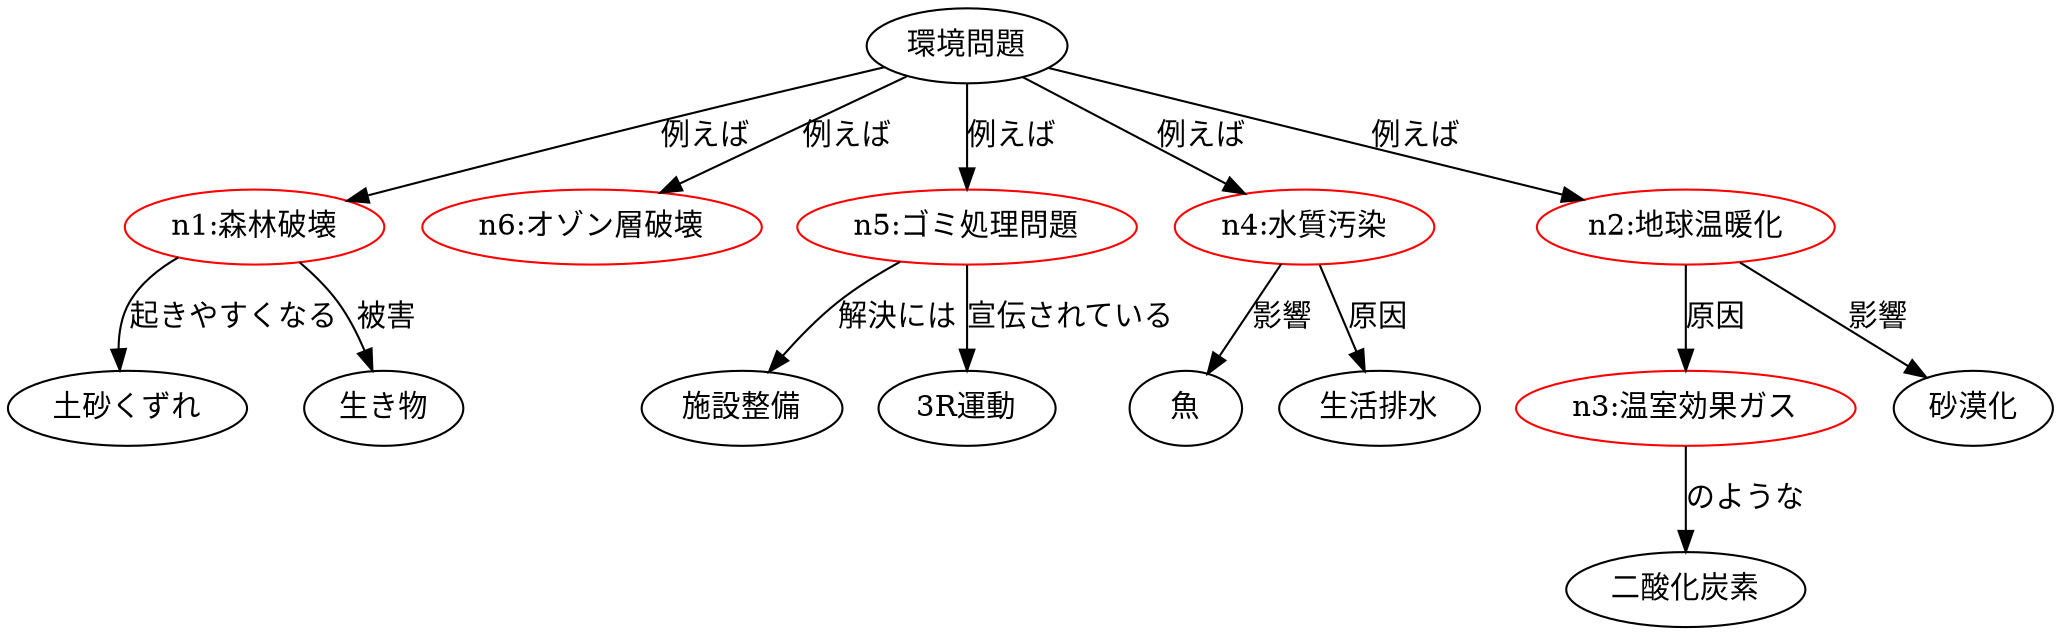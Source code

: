 /* csub001_s_eb_1_pre.dot */
digraph G {
id0 [label="環境問題"]
id1 [label="n1:森林破壊"] [color="#FF0000"]
id2 [label="土砂くずれ"]
id3 [label="生き物"]
id4 [label="n6:オゾン層破壊"] [color="#FF0000"]
id5 [label="n5:ゴミ処理問題"] [color="#FF0000"]
id6 [label="施設整備"]
id7 [label="3R運動"]
id8 [label="n4:水質汚染"] [color="#FF0000"]
id9 [label="魚"]
id10 [label="生活排水"]
id11 [label="n2:地球温暖化"] [color="#FF0000"]
id12 [label="n3:温室効果ガス"] [color="#FF0000"]
id13 [label="砂漠化"]
id14 [label="二酸化炭素"]
id0 -> id1 [label="例えば"]
id1 -> id3 [label="被害"]
id1 -> id2 [label="起きやすくなる"]
id0 -> id4 [label="例えば"]
id0 -> id5 [label="例えば"]
id5 -> id6 [label="解決には"]
id5 -> id7 [label="宣伝されている"]
id0 -> id8 [label="例えば"]
id8 -> id9 [label="影響"]
id8 -> id10 [label="原因"]
id0 -> id11 [label="例えば"]
id11 -> id13 [label="影響"]
id11 -> id12 [label="原因"]
id12 -> id14 [label="のような"]
}
